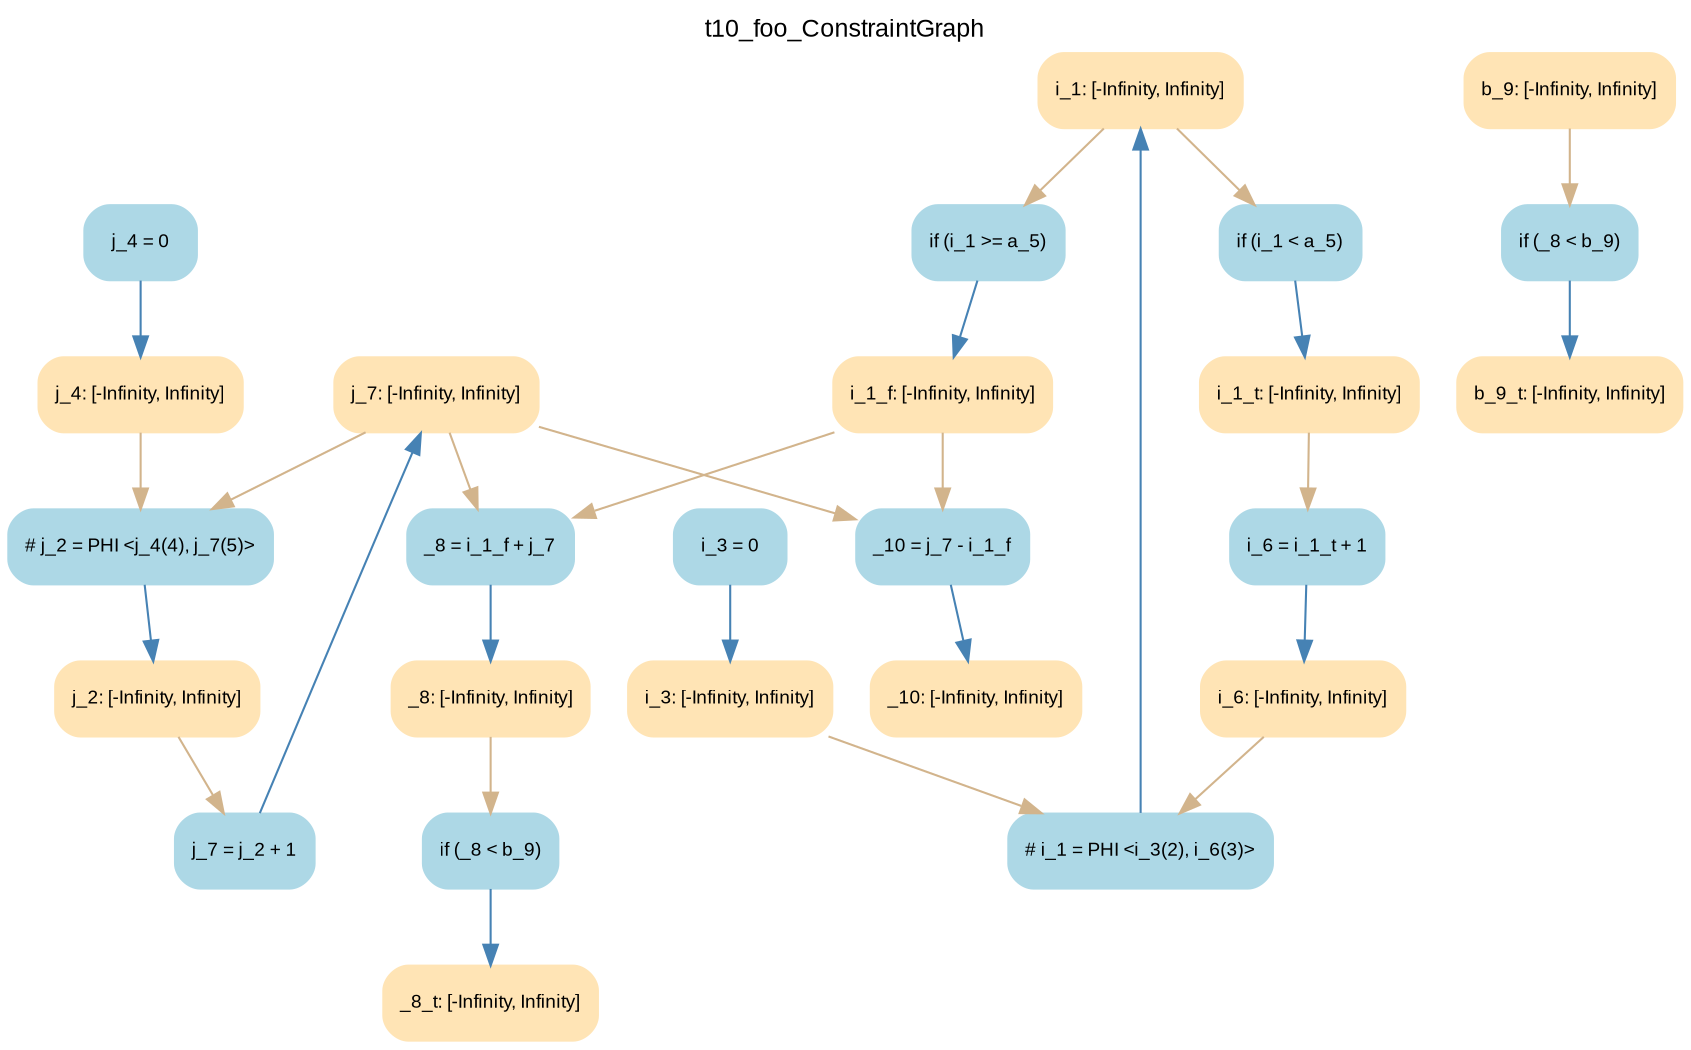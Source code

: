 digraph t10_foo_ConstraintGraph { 
	label=t10_foo_ConstraintGraph
	center=true
	labelloc=top
	fontname=Arial
	fontsize=12
	edge[fontname=Arial, fontsize=10]
	node[fontname=Arial, fontsize=9]

		Node_0 -> Node_1 [color=steelblue]
		Node_2 -> Node_3 [color=steelblue]
		Node_4 -> Node_5 [color=steelblue]
		Node_6 -> Node_7 [color=steelblue]
		Node_8 -> Node_9 [color=steelblue]
		Node_10 -> Node_11 [color=steelblue]
		Node_12 -> Node_13 [color=steelblue]
		Node_14 -> Node_15 [color=steelblue]
		Node_16 -> Node_17 [color=steelblue]
		Node_18 -> Node_19 [color=steelblue]
		Node_20 -> Node_21 [color=steelblue]
		Node_22 -> Node_23 [color=steelblue]
		Node_3 -> Node_8 [color=tan]
		Node_3 -> Node_20 [color=tan]
		Node_3 -> Node_22 [color=tan]
		Node_1 -> Node_8 [color=tan]
		Node_1 -> Node_22 [color=tan]
		Node_13 -> Node_18 [color=tan]
		Node_21 -> Node_2 [color=tan]
		Node_17 -> Node_20 [color=tan]
		Node_7 -> Node_18 [color=tan]
		Node_15 -> Node_12 [color=tan]
		Node_24 -> Node_4 [color=tan]
		Node_9 -> Node_10 [color=tan]
		Node_19 -> Node_0 [color=tan]
		Node_19 -> Node_14 [color=tan]

	Node_0 [fillcolor=lightblue, color=lightblue, shape=Mrecord, style=filled, label="{ if (i_1 \>= a_5) }"]
	Node_2 [fillcolor=lightblue, color=lightblue, shape=Mrecord, style=filled, label="{ j_7 = j_2 + 1 }"]
	Node_4 [fillcolor=lightblue, color=lightblue, shape=Mrecord, style=filled, label="{ if (_8 \< b_9) }"]
	Node_6 [fillcolor=lightblue, color=lightblue, shape=Mrecord, style=filled, label="{ i_3 = 0 }"]
	Node_8 [fillcolor=lightblue, color=lightblue, shape=Mrecord, style=filled, label="{ _8 = i_1_f + j_7 }"]
	Node_10 [fillcolor=lightblue, color=lightblue, shape=Mrecord, style=filled, label="{ if (_8 \< b_9) }"]
	Node_12 [fillcolor=lightblue, color=lightblue, shape=Mrecord, style=filled, label="{ i_6 = i_1_t + 1 }"]
	Node_14 [fillcolor=lightblue, color=lightblue, shape=Mrecord, style=filled, label="{ if (i_1 \< a_5) }"]
	Node_16 [fillcolor=lightblue, color=lightblue, shape=Mrecord, style=filled, label="{ j_4 = 0 }"]
	Node_18 [fillcolor=lightblue, color=lightblue, shape=Mrecord, style=filled, label="{ # i_1 = PHI \<i_3(2), i_6(3)\> }"]
	Node_20 [fillcolor=lightblue, color=lightblue, shape=Mrecord, style=filled, label="{ # j_2 = PHI \<j_4(4), j_7(5)\> }"]
	Node_22 [fillcolor=lightblue, color=lightblue, shape=Mrecord, style=filled, label="{ _10 = j_7 - i_1_f }"]
	Node_3 [fillcolor=moccasin, color=moccasin, shape=Mrecord, style=filled, label="{ j_7: \[-Infinity, Infinity\] }"]
	Node_1 [fillcolor=moccasin, color=moccasin, shape=Mrecord, style=filled, label="{ i_1_f: \[-Infinity, Infinity\] }"]
	Node_13 [fillcolor=moccasin, color=moccasin, shape=Mrecord, style=filled, label="{ i_6: \[-Infinity, Infinity\] }"]
	Node_23 [fillcolor=moccasin, color=moccasin, shape=Mrecord, style=filled, label="{ _10: \[-Infinity, Infinity\] }"]
	Node_21 [fillcolor=moccasin, color=moccasin, shape=Mrecord, style=filled, label="{ j_2: \[-Infinity, Infinity\] }"]
	Node_17 [fillcolor=moccasin, color=moccasin, shape=Mrecord, style=filled, label="{ j_4: \[-Infinity, Infinity\] }"]
	Node_11 [fillcolor=moccasin, color=moccasin, shape=Mrecord, style=filled, label="{ _8_t: \[-Infinity, Infinity\] }"]
	Node_7 [fillcolor=moccasin, color=moccasin, shape=Mrecord, style=filled, label="{ i_3: \[-Infinity, Infinity\] }"]
	Node_15 [fillcolor=moccasin, color=moccasin, shape=Mrecord, style=filled, label="{ i_1_t: \[-Infinity, Infinity\] }"]
	Node_24 [fillcolor=moccasin, color=moccasin, shape=Mrecord, style=filled, label="{ b_9: \[-Infinity, Infinity\] }"]
	Node_9 [fillcolor=moccasin, color=moccasin, shape=Mrecord, style=filled, label="{ _8: \[-Infinity, Infinity\] }"]
	Node_19 [fillcolor=moccasin, color=moccasin, shape=Mrecord, style=filled, label="{ i_1: \[-Infinity, Infinity\] }"]
	Node_5 [fillcolor=moccasin, color=moccasin, shape=Mrecord, style=filled, label="{ b_9_t: \[-Infinity, Infinity\] }"]
}
